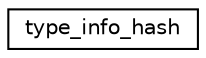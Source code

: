 digraph "Graphical Class Hierarchy"
{
 // LATEX_PDF_SIZE
  edge [fontname="Helvetica",fontsize="10",labelfontname="Helvetica",labelfontsize="10"];
  node [fontname="Helvetica",fontsize="10",shape=record];
  rankdir="LR";
  Node0 [label="type_info_hash",height=0.2,width=0.4,color="black", fillcolor="white", style="filled",URL="$structtype__info__hash.html",tooltip="Has typeinfo information for type-implementation mapping."];
}
